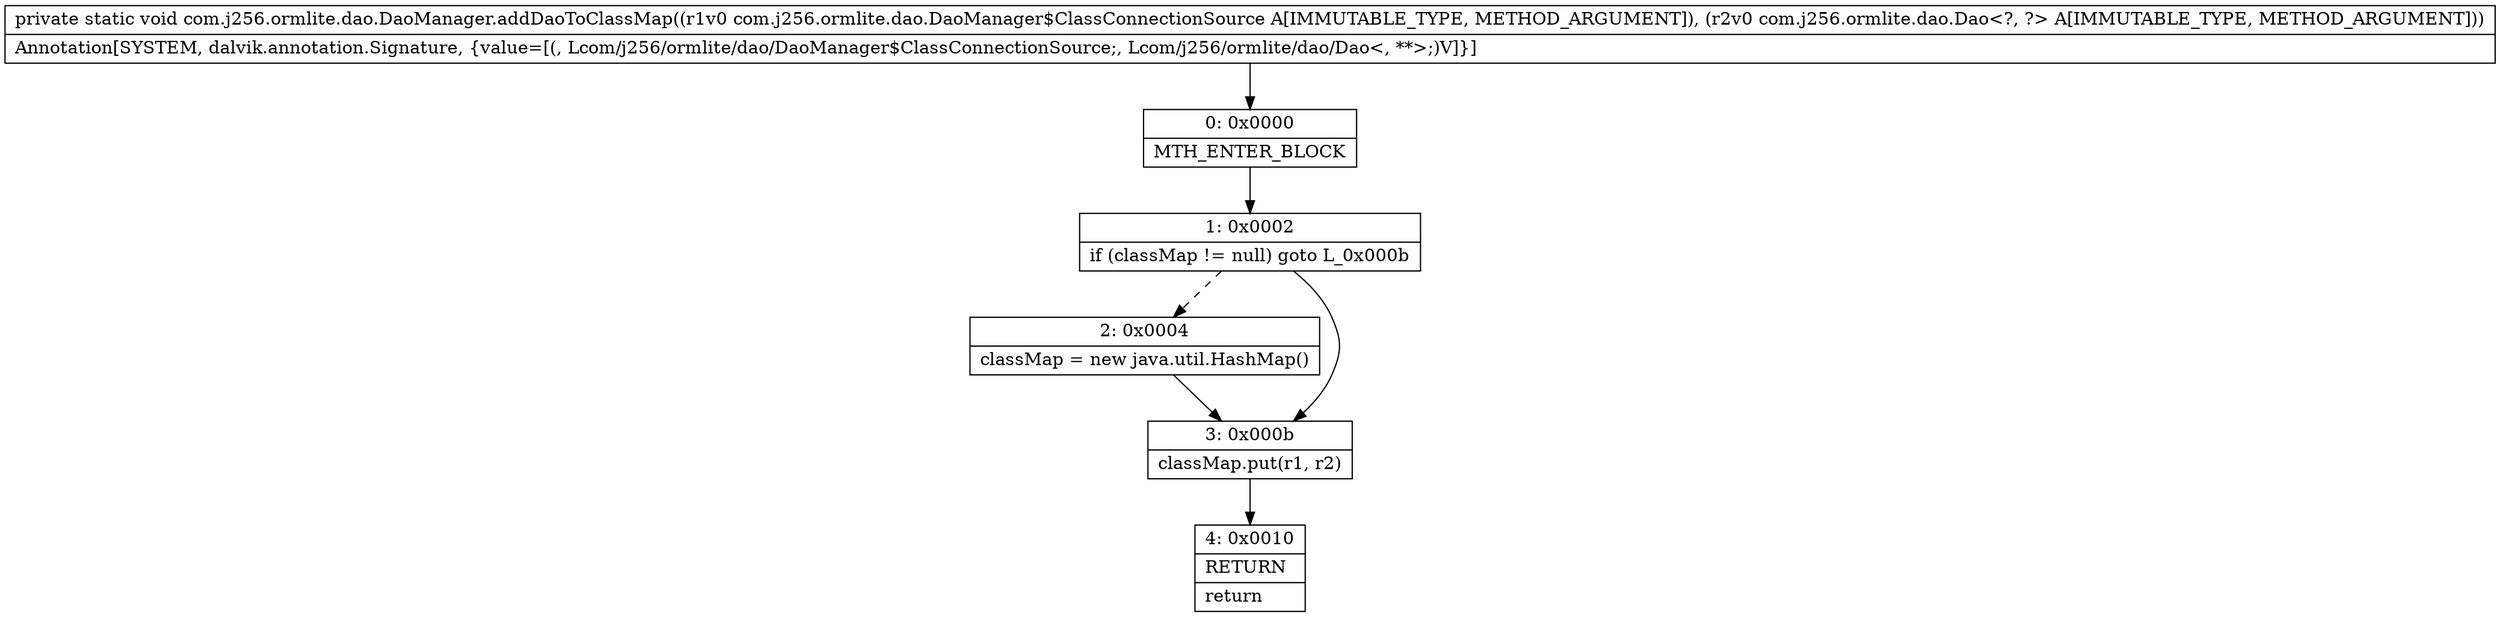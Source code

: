 digraph "CFG forcom.j256.ormlite.dao.DaoManager.addDaoToClassMap(Lcom\/j256\/ormlite\/dao\/DaoManager$ClassConnectionSource;Lcom\/j256\/ormlite\/dao\/Dao;)V" {
Node_0 [shape=record,label="{0\:\ 0x0000|MTH_ENTER_BLOCK\l}"];
Node_1 [shape=record,label="{1\:\ 0x0002|if (classMap != null) goto L_0x000b\l}"];
Node_2 [shape=record,label="{2\:\ 0x0004|classMap = new java.util.HashMap()\l}"];
Node_3 [shape=record,label="{3\:\ 0x000b|classMap.put(r1, r2)\l}"];
Node_4 [shape=record,label="{4\:\ 0x0010|RETURN\l|return\l}"];
MethodNode[shape=record,label="{private static void com.j256.ormlite.dao.DaoManager.addDaoToClassMap((r1v0 com.j256.ormlite.dao.DaoManager$ClassConnectionSource A[IMMUTABLE_TYPE, METHOD_ARGUMENT]), (r2v0 com.j256.ormlite.dao.Dao\<?, ?\> A[IMMUTABLE_TYPE, METHOD_ARGUMENT]))  | Annotation[SYSTEM, dalvik.annotation.Signature, \{value=[(, Lcom\/j256\/ormlite\/dao\/DaoManager$ClassConnectionSource;, Lcom\/j256\/ormlite\/dao\/Dao\<, **\>;)V]\}]\l}"];
MethodNode -> Node_0;
Node_0 -> Node_1;
Node_1 -> Node_2[style=dashed];
Node_1 -> Node_3;
Node_2 -> Node_3;
Node_3 -> Node_4;
}

